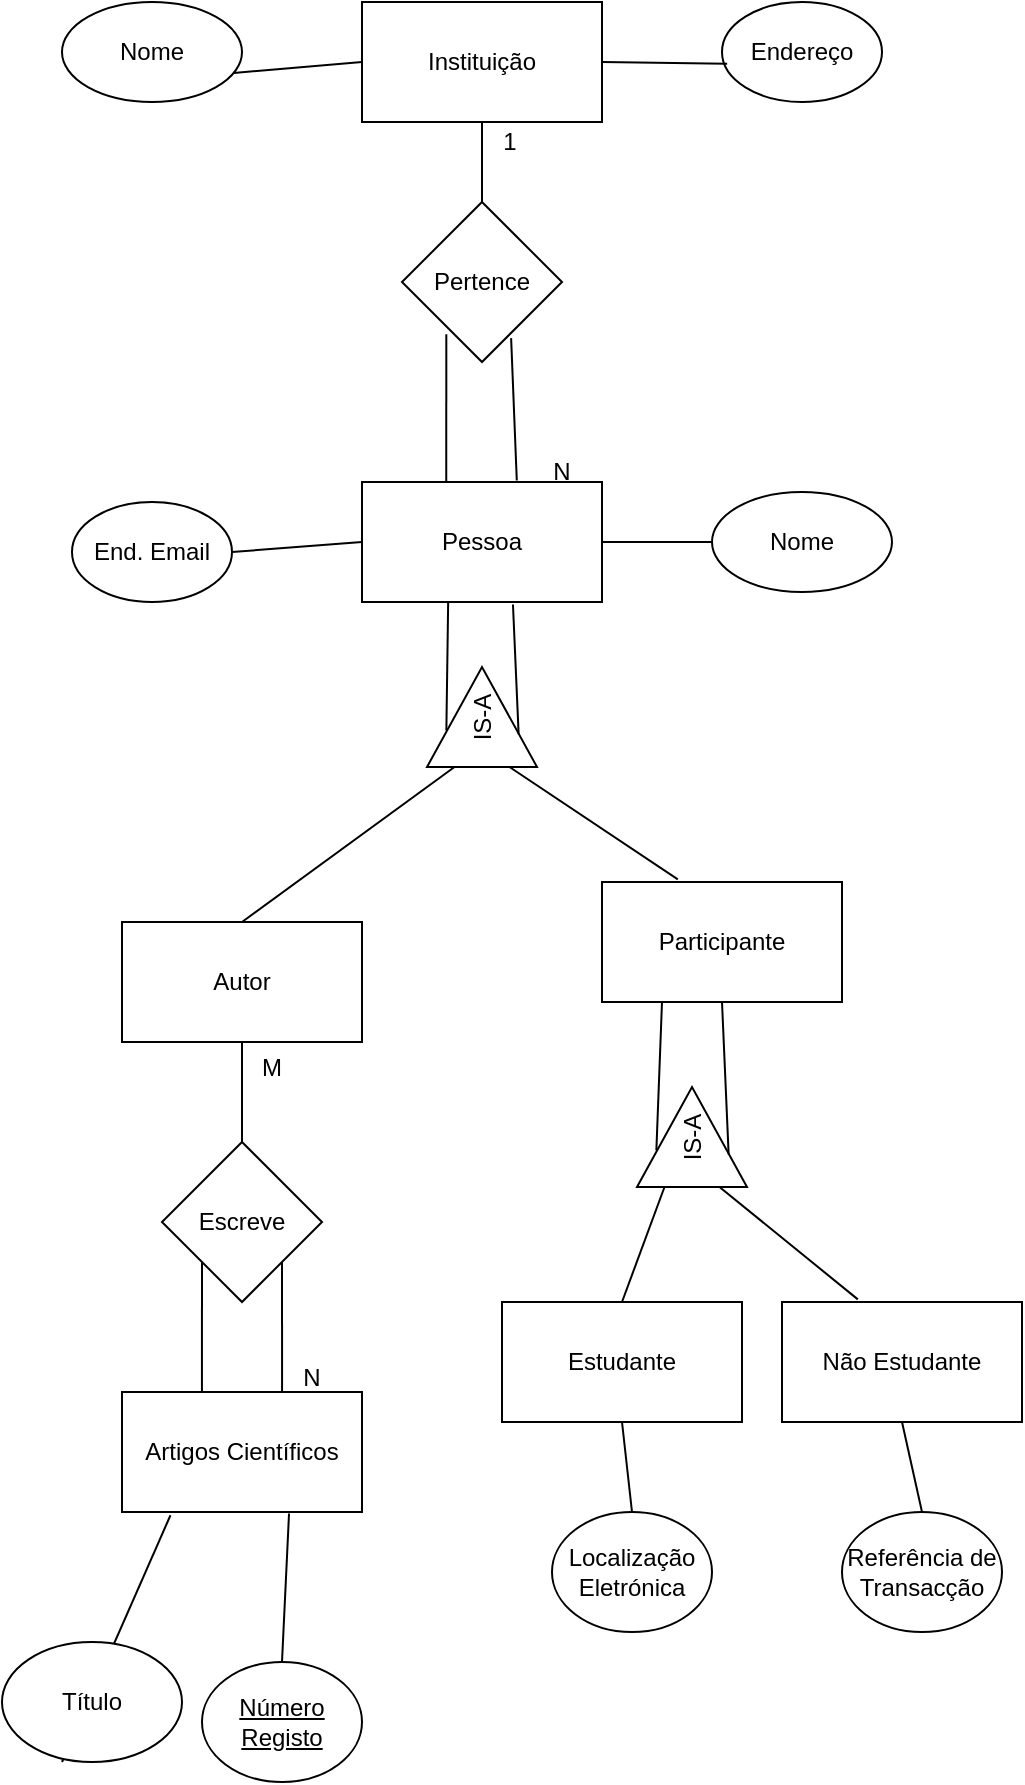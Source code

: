 <mxfile version="12.8.1" type="google"><diagram id="LWxRS7kS1OG9dBYOFdQk" name="Page-1"><mxGraphModel dx="1363" dy="752" grid="1" gridSize="10" guides="1" tooltips="1" connect="1" arrows="1" fold="1" page="1" pageScale="1" pageWidth="827" pageHeight="1169" math="0" shadow="0"><root><mxCell id="0"/><mxCell id="1" parent="0"/><mxCell id="BHsJCd84uvNM3GKb7iHC-1" value="Pessoa" style="rounded=0;whiteSpace=wrap;html=1;" vertex="1" parent="1"><mxGeometry x="360" y="300" width="120" height="60" as="geometry"/></mxCell><mxCell id="BHsJCd84uvNM3GKb7iHC-2" value="IS-A" style="triangle;whiteSpace=wrap;html=1;rotation=-90;labelPosition=center;verticalLabelPosition=middle;align=center;verticalAlign=middle;" vertex="1" parent="1"><mxGeometry x="395" y="390" width="50" height="55" as="geometry"/></mxCell><mxCell id="BHsJCd84uvNM3GKb7iHC-3" value="" style="endArrow=none;html=1;entryX=0.359;entryY=1.005;entryDx=0;entryDy=0;entryPerimeter=0;exitX=0.366;exitY=0.176;exitDx=0;exitDy=0;exitPerimeter=0;" edge="1" parent="1" source="BHsJCd84uvNM3GKb7iHC-2" target="BHsJCd84uvNM3GKb7iHC-1"><mxGeometry width="50" height="50" relative="1" as="geometry"><mxPoint x="340" y="420" as="sourcePoint"/><mxPoint x="390" y="370" as="targetPoint"/></mxGeometry></mxCell><mxCell id="BHsJCd84uvNM3GKb7iHC-4" value="" style="endArrow=none;html=1;entryX=0.629;entryY=1.021;entryDx=0;entryDy=0;entryPerimeter=0;exitX=0.329;exitY=0.833;exitDx=0;exitDy=0;exitPerimeter=0;" edge="1" parent="1" source="BHsJCd84uvNM3GKb7iHC-2" target="BHsJCd84uvNM3GKb7iHC-1"><mxGeometry width="50" height="50" relative="1" as="geometry"><mxPoint x="500" y="460" as="sourcePoint"/><mxPoint x="550" y="410" as="targetPoint"/></mxGeometry></mxCell><mxCell id="BHsJCd84uvNM3GKb7iHC-5" value="" style="endArrow=none;html=1;entryX=0;entryY=0.25;entryDx=0;entryDy=0;exitX=0.5;exitY=0;exitDx=0;exitDy=0;" edge="1" parent="1" source="BHsJCd84uvNM3GKb7iHC-7" target="BHsJCd84uvNM3GKb7iHC-2"><mxGeometry width="50" height="50" relative="1" as="geometry"><mxPoint x="320" y="520" as="sourcePoint"/><mxPoint x="400" y="450" as="targetPoint"/></mxGeometry></mxCell><mxCell id="BHsJCd84uvNM3GKb7iHC-6" value="" style="endArrow=none;html=1;entryX=0;entryY=0.75;entryDx=0;entryDy=0;exitX=0.316;exitY=-0.022;exitDx=0;exitDy=0;exitPerimeter=0;" edge="1" parent="1" source="BHsJCd84uvNM3GKb7iHC-8" target="BHsJCd84uvNM3GKb7iHC-2"><mxGeometry width="50" height="50" relative="1" as="geometry"><mxPoint x="520" y="520" as="sourcePoint"/><mxPoint x="490" y="480" as="targetPoint"/></mxGeometry></mxCell><mxCell id="BHsJCd84uvNM3GKb7iHC-7" value="Autor" style="rounded=0;whiteSpace=wrap;html=1;" vertex="1" parent="1"><mxGeometry x="240" y="520" width="120" height="60" as="geometry"/></mxCell><mxCell id="BHsJCd84uvNM3GKb7iHC-8" value="Participante" style="rounded=0;whiteSpace=wrap;html=1;" vertex="1" parent="1"><mxGeometry x="480" y="500" width="120" height="60" as="geometry"/></mxCell><mxCell id="BHsJCd84uvNM3GKb7iHC-9" value="" style="endArrow=none;html=1;exitX=1;exitY=0.5;exitDx=0;exitDy=0;entryX=0;entryY=0.5;entryDx=0;entryDy=0;" edge="1" parent="1" source="BHsJCd84uvNM3GKb7iHC-1" target="BHsJCd84uvNM3GKb7iHC-10"><mxGeometry width="50" height="50" relative="1" as="geometry"><mxPoint x="570" y="340" as="sourcePoint"/><mxPoint x="580" y="330" as="targetPoint"/></mxGeometry></mxCell><mxCell id="BHsJCd84uvNM3GKb7iHC-10" value="Nome" style="ellipse;whiteSpace=wrap;html=1;" vertex="1" parent="1"><mxGeometry x="535" y="305" width="90" height="50" as="geometry"/></mxCell><mxCell id="BHsJCd84uvNM3GKb7iHC-11" value="" style="endArrow=none;html=1;entryX=0;entryY=0.5;entryDx=0;entryDy=0;exitX=1;exitY=0.5;exitDx=0;exitDy=0;" edge="1" parent="1" source="BHsJCd84uvNM3GKb7iHC-12" target="BHsJCd84uvNM3GKb7iHC-1"><mxGeometry width="50" height="50" relative="1" as="geometry"><mxPoint x="270" y="330" as="sourcePoint"/><mxPoint x="280" y="310" as="targetPoint"/></mxGeometry></mxCell><mxCell id="BHsJCd84uvNM3GKb7iHC-12" value="End. Email" style="ellipse;whiteSpace=wrap;html=1;" vertex="1" parent="1"><mxGeometry x="215" y="310" width="80" height="50" as="geometry"/></mxCell><mxCell id="BHsJCd84uvNM3GKb7iHC-13" value="Escreve" style="rhombus;whiteSpace=wrap;html=1;" vertex="1" parent="1"><mxGeometry x="260" y="630" width="80" height="80" as="geometry"/></mxCell><mxCell id="BHsJCd84uvNM3GKb7iHC-14" value="Artigos Científicos" style="rounded=0;whiteSpace=wrap;html=1;" vertex="1" parent="1"><mxGeometry x="240" y="755" width="120" height="60" as="geometry"/></mxCell><mxCell id="BHsJCd84uvNM3GKb7iHC-15" value="" style="endArrow=none;html=1;entryX=0.202;entryY=1.027;entryDx=0;entryDy=0;entryPerimeter=0;" edge="1" parent="1" target="BHsJCd84uvNM3GKb7iHC-14"><mxGeometry width="50" height="50" relative="1" as="geometry"><mxPoint x="210" y="940" as="sourcePoint"/><mxPoint x="260" y="920" as="targetPoint"/></mxGeometry></mxCell><mxCell id="BHsJCd84uvNM3GKb7iHC-16" value="Título" style="ellipse;whiteSpace=wrap;html=1;" vertex="1" parent="1"><mxGeometry x="180" y="880" width="90" height="60" as="geometry"/></mxCell><mxCell id="BHsJCd84uvNM3GKb7iHC-17" value="&lt;u&gt;Número Registo&lt;/u&gt;" style="ellipse;whiteSpace=wrap;html=1;" vertex="1" parent="1"><mxGeometry x="280" y="890" width="80" height="60" as="geometry"/></mxCell><mxCell id="BHsJCd84uvNM3GKb7iHC-18" value="" style="endArrow=none;html=1;entryX=0.696;entryY=1.012;entryDx=0;entryDy=0;entryPerimeter=0;exitX=0.5;exitY=0;exitDx=0;exitDy=0;" edge="1" parent="1" source="BHsJCd84uvNM3GKb7iHC-17" target="BHsJCd84uvNM3GKb7iHC-14"><mxGeometry width="50" height="50" relative="1" as="geometry"><mxPoint x="290" y="930" as="sourcePoint"/><mxPoint x="340" y="880" as="targetPoint"/></mxGeometry></mxCell><mxCell id="BHsJCd84uvNM3GKb7iHC-29" value="IS-A" style="triangle;whiteSpace=wrap;html=1;rotation=-90;labelPosition=center;verticalLabelPosition=middle;align=center;verticalAlign=middle;" vertex="1" parent="1"><mxGeometry x="500" y="600" width="50" height="55" as="geometry"/></mxCell><mxCell id="BHsJCd84uvNM3GKb7iHC-30" value="" style="endArrow=none;html=1;entryX=0.25;entryY=1;entryDx=0;entryDy=0;exitX=0.366;exitY=0.176;exitDx=0;exitDy=0;exitPerimeter=0;" edge="1" parent="1" source="BHsJCd84uvNM3GKb7iHC-29" target="BHsJCd84uvNM3GKb7iHC-8"><mxGeometry width="50" height="50" relative="1" as="geometry"><mxPoint x="495" y="644.7" as="sourcePoint"/><mxPoint x="558.08" y="585" as="targetPoint"/></mxGeometry></mxCell><mxCell id="BHsJCd84uvNM3GKb7iHC-31" value="" style="endArrow=none;html=1;entryX=0.5;entryY=1;entryDx=0;entryDy=0;exitX=0.329;exitY=0.833;exitDx=0;exitDy=0;exitPerimeter=0;" edge="1" parent="1" source="BHsJCd84uvNM3GKb7iHC-29" target="BHsJCd84uvNM3GKb7iHC-8"><mxGeometry width="50" height="50" relative="1" as="geometry"><mxPoint x="655" y="684.7" as="sourcePoint"/><mxPoint x="590.48" y="585.96" as="targetPoint"/></mxGeometry></mxCell><mxCell id="BHsJCd84uvNM3GKb7iHC-32" value="" style="endArrow=none;html=1;entryX=0;entryY=0.25;entryDx=0;entryDy=0;exitX=0.5;exitY=0;exitDx=0;exitDy=0;" edge="1" parent="1" source="BHsJCd84uvNM3GKb7iHC-34" target="BHsJCd84uvNM3GKb7iHC-29"><mxGeometry width="50" height="50" relative="1" as="geometry"><mxPoint x="494" y="744.7" as="sourcePoint"/><mxPoint x="574" y="674.7" as="targetPoint"/></mxGeometry></mxCell><mxCell id="BHsJCd84uvNM3GKb7iHC-33" value="" style="endArrow=none;html=1;entryX=0;entryY=0.75;entryDx=0;entryDy=0;exitX=0.316;exitY=-0.022;exitDx=0;exitDy=0;exitPerimeter=0;" edge="1" parent="1" source="BHsJCd84uvNM3GKb7iHC-35" target="BHsJCd84uvNM3GKb7iHC-29"><mxGeometry width="50" height="50" relative="1" as="geometry"><mxPoint x="694" y="744.7" as="sourcePoint"/><mxPoint x="664" y="704.7" as="targetPoint"/></mxGeometry></mxCell><mxCell id="BHsJCd84uvNM3GKb7iHC-34" value="Estudante" style="rounded=0;whiteSpace=wrap;html=1;" vertex="1" parent="1"><mxGeometry x="430" y="710" width="120" height="60" as="geometry"/></mxCell><mxCell id="BHsJCd84uvNM3GKb7iHC-35" value="Não Estudante" style="rounded=0;whiteSpace=wrap;html=1;" vertex="1" parent="1"><mxGeometry x="570" y="710" width="120" height="60" as="geometry"/></mxCell><mxCell id="BHsJCd84uvNM3GKb7iHC-38" value="" style="endArrow=none;html=1;entryX=0.5;entryY=1;entryDx=0;entryDy=0;exitX=0.5;exitY=0;exitDx=0;exitDy=0;" edge="1" parent="1" source="BHsJCd84uvNM3GKb7iHC-39" target="BHsJCd84uvNM3GKb7iHC-35"><mxGeometry width="50" height="50" relative="1" as="geometry"><mxPoint x="680" y="880" as="sourcePoint"/><mxPoint x="679.74" y="820" as="targetPoint"/></mxGeometry></mxCell><mxCell id="BHsJCd84uvNM3GKb7iHC-39" value="Referência de Transacção" style="ellipse;whiteSpace=wrap;html=1;" vertex="1" parent="1"><mxGeometry x="600" y="815" width="80" height="60" as="geometry"/></mxCell><mxCell id="BHsJCd84uvNM3GKb7iHC-40" value="Localização Eletrónica" style="ellipse;whiteSpace=wrap;html=1;" vertex="1" parent="1"><mxGeometry x="455" y="815" width="80" height="60" as="geometry"/></mxCell><mxCell id="BHsJCd84uvNM3GKb7iHC-41" value="" style="endArrow=none;html=1;entryX=0.5;entryY=1;entryDx=0;entryDy=0;exitX=0.5;exitY=0;exitDx=0;exitDy=0;" edge="1" parent="1" source="BHsJCd84uvNM3GKb7iHC-40" target="BHsJCd84uvNM3GKb7iHC-34"><mxGeometry width="50" height="50" relative="1" as="geometry"><mxPoint x="500" y="880" as="sourcePoint"/><mxPoint x="550" y="830" as="targetPoint"/></mxGeometry></mxCell><mxCell id="BHsJCd84uvNM3GKb7iHC-43" value="Pertence" style="rhombus;whiteSpace=wrap;html=1;" vertex="1" parent="1"><mxGeometry x="380" y="160" width="80" height="80" as="geometry"/></mxCell><mxCell id="BHsJCd84uvNM3GKb7iHC-44" value="" style="endArrow=none;html=1;entryX=0.5;entryY=1;entryDx=0;entryDy=0;exitX=0.5;exitY=0;exitDx=0;exitDy=0;" edge="1" parent="1" source="BHsJCd84uvNM3GKb7iHC-13" target="BHsJCd84uvNM3GKb7iHC-7"><mxGeometry width="50" height="50" relative="1" as="geometry"><mxPoint x="260" y="650" as="sourcePoint"/><mxPoint x="310" y="600" as="targetPoint"/></mxGeometry></mxCell><mxCell id="BHsJCd84uvNM3GKb7iHC-45" value="" style="endArrow=none;html=1;entryX=0;entryY=1;entryDx=0;entryDy=0;exitX=0.333;exitY=0.009;exitDx=0;exitDy=0;exitPerimeter=0;" edge="1" parent="1" source="BHsJCd84uvNM3GKb7iHC-14" target="BHsJCd84uvNM3GKb7iHC-13"><mxGeometry width="50" height="50" relative="1" as="geometry"><mxPoint x="220" y="800" as="sourcePoint"/><mxPoint x="270" y="750" as="targetPoint"/></mxGeometry></mxCell><mxCell id="BHsJCd84uvNM3GKb7iHC-46" value="" style="endArrow=none;html=1;entryX=1;entryY=1;entryDx=0;entryDy=0;exitX=0.667;exitY=0;exitDx=0;exitDy=0;exitPerimeter=0;" edge="1" parent="1" source="BHsJCd84uvNM3GKb7iHC-14" target="BHsJCd84uvNM3GKb7iHC-13"><mxGeometry width="50" height="50" relative="1" as="geometry"><mxPoint x="330" y="810" as="sourcePoint"/><mxPoint x="380" y="760" as="targetPoint"/></mxGeometry></mxCell><mxCell id="BHsJCd84uvNM3GKb7iHC-47" value="M" style="text;html=1;strokeColor=none;fillColor=none;align=center;verticalAlign=middle;whiteSpace=wrap;rounded=0;" vertex="1" parent="1"><mxGeometry x="300" y="585" width="30" height="15" as="geometry"/></mxCell><mxCell id="BHsJCd84uvNM3GKb7iHC-48" value="N" style="text;html=1;strokeColor=none;fillColor=none;align=center;verticalAlign=middle;whiteSpace=wrap;rounded=0;" vertex="1" parent="1"><mxGeometry x="320" y="740" width="30" height="15" as="geometry"/></mxCell><mxCell id="BHsJCd84uvNM3GKb7iHC-49" value="N" style="text;html=1;strokeColor=none;fillColor=none;align=center;verticalAlign=middle;whiteSpace=wrap;rounded=0;" vertex="1" parent="1"><mxGeometry x="445" y="290" width="30" height="10" as="geometry"/></mxCell><mxCell id="BHsJCd84uvNM3GKb7iHC-50" value="" style="endArrow=none;html=1;entryX=0.682;entryY=0.851;entryDx=0;entryDy=0;exitX=0.645;exitY=-0.013;exitDx=0;exitDy=0;entryPerimeter=0;exitPerimeter=0;" edge="1" parent="1" source="BHsJCd84uvNM3GKb7iHC-1" target="BHsJCd84uvNM3GKb7iHC-43"><mxGeometry width="50" height="50" relative="1" as="geometry"><mxPoint x="449" y="280" as="sourcePoint"/><mxPoint x="449" y="190" as="targetPoint"/></mxGeometry></mxCell><mxCell id="BHsJCd84uvNM3GKb7iHC-51" value="" style="endArrow=none;html=1;entryX=0.277;entryY=0.826;entryDx=0;entryDy=0;entryPerimeter=0;exitX=0.351;exitY=0;exitDx=0;exitDy=0;exitPerimeter=0;" edge="1" parent="1" source="BHsJCd84uvNM3GKb7iHC-1" target="BHsJCd84uvNM3GKb7iHC-43"><mxGeometry width="50" height="50" relative="1" as="geometry"><mxPoint x="340" y="290" as="sourcePoint"/><mxPoint x="390" y="240" as="targetPoint"/></mxGeometry></mxCell><mxCell id="BHsJCd84uvNM3GKb7iHC-52" value="Instituição" style="rounded=0;whiteSpace=wrap;html=1;" vertex="1" parent="1"><mxGeometry x="360" y="60" width="120" height="60" as="geometry"/></mxCell><mxCell id="BHsJCd84uvNM3GKb7iHC-53" value="1" style="text;html=1;strokeColor=none;fillColor=none;align=center;verticalAlign=middle;whiteSpace=wrap;rounded=0;" vertex="1" parent="1"><mxGeometry x="419" y="120" width="30" height="20" as="geometry"/></mxCell><mxCell id="BHsJCd84uvNM3GKb7iHC-54" value="" style="endArrow=none;html=1;entryX=0.5;entryY=1;entryDx=0;entryDy=0;exitX=0.5;exitY=0;exitDx=0;exitDy=0;" edge="1" parent="1" source="BHsJCd84uvNM3GKb7iHC-43" target="BHsJCd84uvNM3GKb7iHC-52"><mxGeometry width="50" height="50" relative="1" as="geometry"><mxPoint x="370" y="180" as="sourcePoint"/><mxPoint x="420" y="130" as="targetPoint"/></mxGeometry></mxCell><mxCell id="BHsJCd84uvNM3GKb7iHC-55" value="Endereço" style="ellipse;whiteSpace=wrap;html=1;" vertex="1" parent="1"><mxGeometry x="540" y="60" width="80" height="50" as="geometry"/></mxCell><mxCell id="BHsJCd84uvNM3GKb7iHC-56" value="" style="endArrow=none;html=1;entryX=0.032;entryY=0.618;entryDx=0;entryDy=0;entryPerimeter=0;exitX=1;exitY=0.5;exitDx=0;exitDy=0;" edge="1" parent="1" source="BHsJCd84uvNM3GKb7iHC-52" target="BHsJCd84uvNM3GKb7iHC-55"><mxGeometry width="50" height="50" relative="1" as="geometry"><mxPoint x="500" y="120" as="sourcePoint"/><mxPoint x="550" y="70" as="targetPoint"/></mxGeometry></mxCell><mxCell id="BHsJCd84uvNM3GKb7iHC-57" value="" style="endArrow=none;html=1;entryX=0;entryY=0.5;entryDx=0;entryDy=0;exitX=0.954;exitY=0.71;exitDx=0;exitDy=0;exitPerimeter=0;" edge="1" parent="1" source="BHsJCd84uvNM3GKb7iHC-59" target="BHsJCd84uvNM3GKb7iHC-52"><mxGeometry width="50" height="50" relative="1" as="geometry"><mxPoint x="270" y="90" as="sourcePoint"/><mxPoint x="320" y="70" as="targetPoint"/></mxGeometry></mxCell><mxCell id="BHsJCd84uvNM3GKb7iHC-59" value="Nome" style="ellipse;whiteSpace=wrap;html=1;" vertex="1" parent="1"><mxGeometry x="210" y="60" width="90" height="50" as="geometry"/></mxCell></root></mxGraphModel></diagram></mxfile>